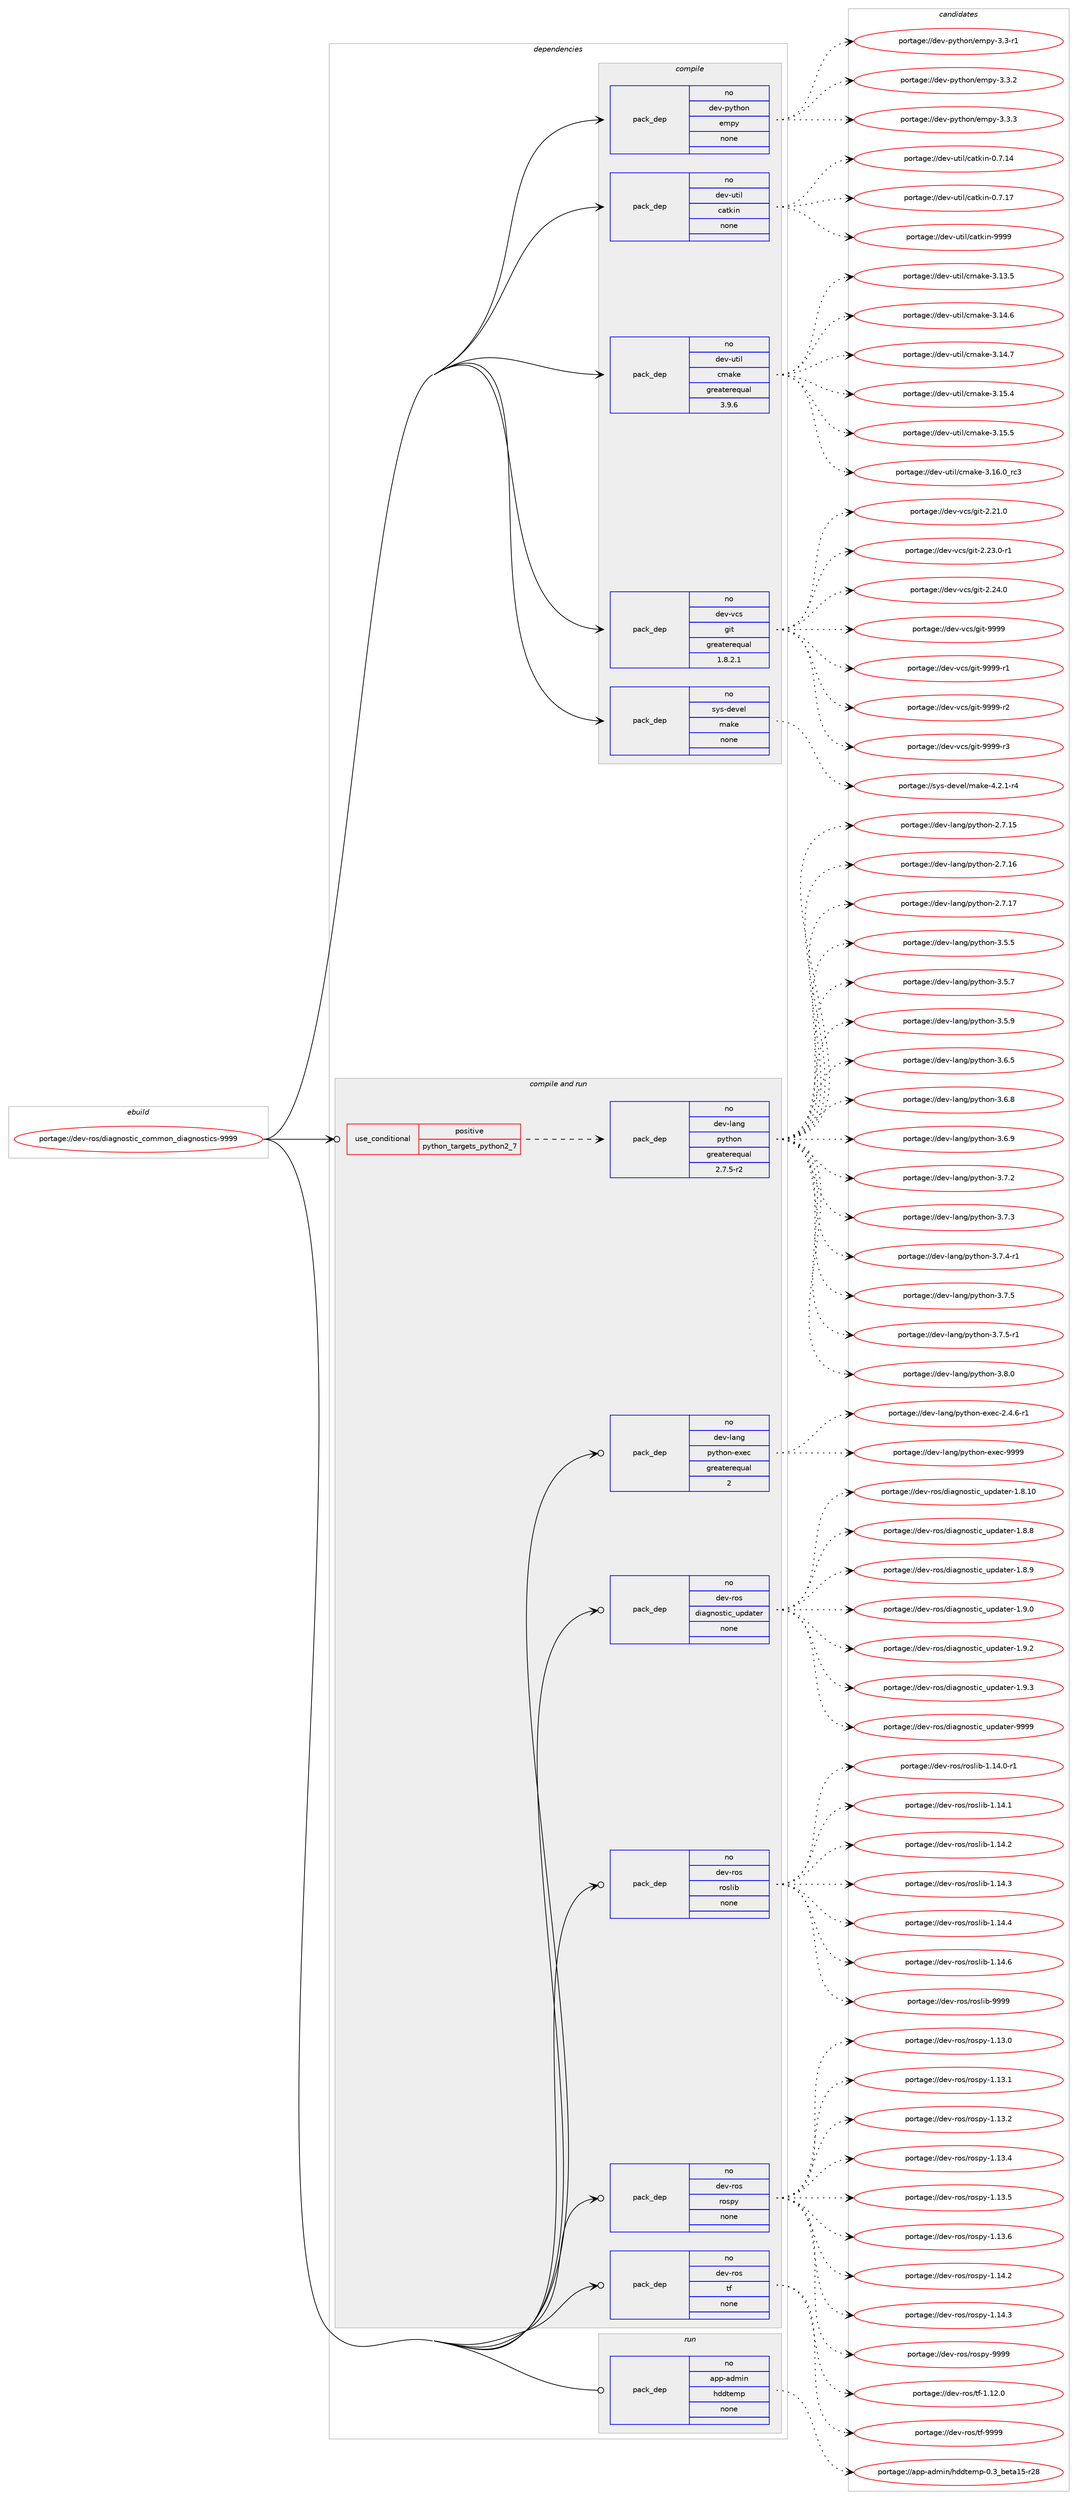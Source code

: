 digraph prolog {

# *************
# Graph options
# *************

newrank=true;
concentrate=true;
compound=true;
graph [rankdir=LR,fontname=Helvetica,fontsize=10,ranksep=1.5];#, ranksep=2.5, nodesep=0.2];
edge  [arrowhead=vee];
node  [fontname=Helvetica,fontsize=10];

# **********
# The ebuild
# **********

subgraph cluster_leftcol {
color=gray;
rank=same;
label=<<i>ebuild</i>>;
id [label="portage://dev-ros/diagnostic_common_diagnostics-9999", color=red, width=4, href="../dev-ros/diagnostic_common_diagnostics-9999.svg"];
}

# ****************
# The dependencies
# ****************

subgraph cluster_midcol {
color=gray;
label=<<i>dependencies</i>>;
subgraph cluster_compile {
fillcolor="#eeeeee";
style=filled;
label=<<i>compile</i>>;
subgraph pack140259 {
dependency186061 [label=<<TABLE BORDER="0" CELLBORDER="1" CELLSPACING="0" CELLPADDING="4" WIDTH="220"><TR><TD ROWSPAN="6" CELLPADDING="30">pack_dep</TD></TR><TR><TD WIDTH="110">no</TD></TR><TR><TD>dev-python</TD></TR><TR><TD>empy</TD></TR><TR><TD>none</TD></TR><TR><TD></TD></TR></TABLE>>, shape=none, color=blue];
}
id:e -> dependency186061:w [weight=20,style="solid",arrowhead="vee"];
subgraph pack140260 {
dependency186062 [label=<<TABLE BORDER="0" CELLBORDER="1" CELLSPACING="0" CELLPADDING="4" WIDTH="220"><TR><TD ROWSPAN="6" CELLPADDING="30">pack_dep</TD></TR><TR><TD WIDTH="110">no</TD></TR><TR><TD>dev-util</TD></TR><TR><TD>catkin</TD></TR><TR><TD>none</TD></TR><TR><TD></TD></TR></TABLE>>, shape=none, color=blue];
}
id:e -> dependency186062:w [weight=20,style="solid",arrowhead="vee"];
subgraph pack140261 {
dependency186063 [label=<<TABLE BORDER="0" CELLBORDER="1" CELLSPACING="0" CELLPADDING="4" WIDTH="220"><TR><TD ROWSPAN="6" CELLPADDING="30">pack_dep</TD></TR><TR><TD WIDTH="110">no</TD></TR><TR><TD>dev-util</TD></TR><TR><TD>cmake</TD></TR><TR><TD>greaterequal</TD></TR><TR><TD>3.9.6</TD></TR></TABLE>>, shape=none, color=blue];
}
id:e -> dependency186063:w [weight=20,style="solid",arrowhead="vee"];
subgraph pack140262 {
dependency186064 [label=<<TABLE BORDER="0" CELLBORDER="1" CELLSPACING="0" CELLPADDING="4" WIDTH="220"><TR><TD ROWSPAN="6" CELLPADDING="30">pack_dep</TD></TR><TR><TD WIDTH="110">no</TD></TR><TR><TD>dev-vcs</TD></TR><TR><TD>git</TD></TR><TR><TD>greaterequal</TD></TR><TR><TD>1.8.2.1</TD></TR></TABLE>>, shape=none, color=blue];
}
id:e -> dependency186064:w [weight=20,style="solid",arrowhead="vee"];
subgraph pack140263 {
dependency186065 [label=<<TABLE BORDER="0" CELLBORDER="1" CELLSPACING="0" CELLPADDING="4" WIDTH="220"><TR><TD ROWSPAN="6" CELLPADDING="30">pack_dep</TD></TR><TR><TD WIDTH="110">no</TD></TR><TR><TD>sys-devel</TD></TR><TR><TD>make</TD></TR><TR><TD>none</TD></TR><TR><TD></TD></TR></TABLE>>, shape=none, color=blue];
}
id:e -> dependency186065:w [weight=20,style="solid",arrowhead="vee"];
}
subgraph cluster_compileandrun {
fillcolor="#eeeeee";
style=filled;
label=<<i>compile and run</i>>;
subgraph cond42372 {
dependency186066 [label=<<TABLE BORDER="0" CELLBORDER="1" CELLSPACING="0" CELLPADDING="4"><TR><TD ROWSPAN="3" CELLPADDING="10">use_conditional</TD></TR><TR><TD>positive</TD></TR><TR><TD>python_targets_python2_7</TD></TR></TABLE>>, shape=none, color=red];
subgraph pack140264 {
dependency186067 [label=<<TABLE BORDER="0" CELLBORDER="1" CELLSPACING="0" CELLPADDING="4" WIDTH="220"><TR><TD ROWSPAN="6" CELLPADDING="30">pack_dep</TD></TR><TR><TD WIDTH="110">no</TD></TR><TR><TD>dev-lang</TD></TR><TR><TD>python</TD></TR><TR><TD>greaterequal</TD></TR><TR><TD>2.7.5-r2</TD></TR></TABLE>>, shape=none, color=blue];
}
dependency186066:e -> dependency186067:w [weight=20,style="dashed",arrowhead="vee"];
}
id:e -> dependency186066:w [weight=20,style="solid",arrowhead="odotvee"];
subgraph pack140265 {
dependency186068 [label=<<TABLE BORDER="0" CELLBORDER="1" CELLSPACING="0" CELLPADDING="4" WIDTH="220"><TR><TD ROWSPAN="6" CELLPADDING="30">pack_dep</TD></TR><TR><TD WIDTH="110">no</TD></TR><TR><TD>dev-lang</TD></TR><TR><TD>python-exec</TD></TR><TR><TD>greaterequal</TD></TR><TR><TD>2</TD></TR></TABLE>>, shape=none, color=blue];
}
id:e -> dependency186068:w [weight=20,style="solid",arrowhead="odotvee"];
subgraph pack140266 {
dependency186069 [label=<<TABLE BORDER="0" CELLBORDER="1" CELLSPACING="0" CELLPADDING="4" WIDTH="220"><TR><TD ROWSPAN="6" CELLPADDING="30">pack_dep</TD></TR><TR><TD WIDTH="110">no</TD></TR><TR><TD>dev-ros</TD></TR><TR><TD>diagnostic_updater</TD></TR><TR><TD>none</TD></TR><TR><TD></TD></TR></TABLE>>, shape=none, color=blue];
}
id:e -> dependency186069:w [weight=20,style="solid",arrowhead="odotvee"];
subgraph pack140267 {
dependency186070 [label=<<TABLE BORDER="0" CELLBORDER="1" CELLSPACING="0" CELLPADDING="4" WIDTH="220"><TR><TD ROWSPAN="6" CELLPADDING="30">pack_dep</TD></TR><TR><TD WIDTH="110">no</TD></TR><TR><TD>dev-ros</TD></TR><TR><TD>roslib</TD></TR><TR><TD>none</TD></TR><TR><TD></TD></TR></TABLE>>, shape=none, color=blue];
}
id:e -> dependency186070:w [weight=20,style="solid",arrowhead="odotvee"];
subgraph pack140268 {
dependency186071 [label=<<TABLE BORDER="0" CELLBORDER="1" CELLSPACING="0" CELLPADDING="4" WIDTH="220"><TR><TD ROWSPAN="6" CELLPADDING="30">pack_dep</TD></TR><TR><TD WIDTH="110">no</TD></TR><TR><TD>dev-ros</TD></TR><TR><TD>rospy</TD></TR><TR><TD>none</TD></TR><TR><TD></TD></TR></TABLE>>, shape=none, color=blue];
}
id:e -> dependency186071:w [weight=20,style="solid",arrowhead="odotvee"];
subgraph pack140269 {
dependency186072 [label=<<TABLE BORDER="0" CELLBORDER="1" CELLSPACING="0" CELLPADDING="4" WIDTH="220"><TR><TD ROWSPAN="6" CELLPADDING="30">pack_dep</TD></TR><TR><TD WIDTH="110">no</TD></TR><TR><TD>dev-ros</TD></TR><TR><TD>tf</TD></TR><TR><TD>none</TD></TR><TR><TD></TD></TR></TABLE>>, shape=none, color=blue];
}
id:e -> dependency186072:w [weight=20,style="solid",arrowhead="odotvee"];
}
subgraph cluster_run {
fillcolor="#eeeeee";
style=filled;
label=<<i>run</i>>;
subgraph pack140270 {
dependency186073 [label=<<TABLE BORDER="0" CELLBORDER="1" CELLSPACING="0" CELLPADDING="4" WIDTH="220"><TR><TD ROWSPAN="6" CELLPADDING="30">pack_dep</TD></TR><TR><TD WIDTH="110">no</TD></TR><TR><TD>app-admin</TD></TR><TR><TD>hddtemp</TD></TR><TR><TD>none</TD></TR><TR><TD></TD></TR></TABLE>>, shape=none, color=blue];
}
id:e -> dependency186073:w [weight=20,style="solid",arrowhead="odot"];
}
}

# **************
# The candidates
# **************

subgraph cluster_choices {
rank=same;
color=gray;
label=<<i>candidates</i>>;

subgraph choice140259 {
color=black;
nodesep=1;
choiceportage1001011184511212111610411111047101109112121455146514511449 [label="portage://dev-python/empy-3.3-r1", color=red, width=4,href="../dev-python/empy-3.3-r1.svg"];
choiceportage1001011184511212111610411111047101109112121455146514650 [label="portage://dev-python/empy-3.3.2", color=red, width=4,href="../dev-python/empy-3.3.2.svg"];
choiceportage1001011184511212111610411111047101109112121455146514651 [label="portage://dev-python/empy-3.3.3", color=red, width=4,href="../dev-python/empy-3.3.3.svg"];
dependency186061:e -> choiceportage1001011184511212111610411111047101109112121455146514511449:w [style=dotted,weight="100"];
dependency186061:e -> choiceportage1001011184511212111610411111047101109112121455146514650:w [style=dotted,weight="100"];
dependency186061:e -> choiceportage1001011184511212111610411111047101109112121455146514651:w [style=dotted,weight="100"];
}
subgraph choice140260 {
color=black;
nodesep=1;
choiceportage1001011184511711610510847999711610710511045484655464952 [label="portage://dev-util/catkin-0.7.14", color=red, width=4,href="../dev-util/catkin-0.7.14.svg"];
choiceportage1001011184511711610510847999711610710511045484655464955 [label="portage://dev-util/catkin-0.7.17", color=red, width=4,href="../dev-util/catkin-0.7.17.svg"];
choiceportage100101118451171161051084799971161071051104557575757 [label="portage://dev-util/catkin-9999", color=red, width=4,href="../dev-util/catkin-9999.svg"];
dependency186062:e -> choiceportage1001011184511711610510847999711610710511045484655464952:w [style=dotted,weight="100"];
dependency186062:e -> choiceportage1001011184511711610510847999711610710511045484655464955:w [style=dotted,weight="100"];
dependency186062:e -> choiceportage100101118451171161051084799971161071051104557575757:w [style=dotted,weight="100"];
}
subgraph choice140261 {
color=black;
nodesep=1;
choiceportage1001011184511711610510847991099710710145514649514653 [label="portage://dev-util/cmake-3.13.5", color=red, width=4,href="../dev-util/cmake-3.13.5.svg"];
choiceportage1001011184511711610510847991099710710145514649524654 [label="portage://dev-util/cmake-3.14.6", color=red, width=4,href="../dev-util/cmake-3.14.6.svg"];
choiceportage1001011184511711610510847991099710710145514649524655 [label="portage://dev-util/cmake-3.14.7", color=red, width=4,href="../dev-util/cmake-3.14.7.svg"];
choiceportage1001011184511711610510847991099710710145514649534652 [label="portage://dev-util/cmake-3.15.4", color=red, width=4,href="../dev-util/cmake-3.15.4.svg"];
choiceportage1001011184511711610510847991099710710145514649534653 [label="portage://dev-util/cmake-3.15.5", color=red, width=4,href="../dev-util/cmake-3.15.5.svg"];
choiceportage1001011184511711610510847991099710710145514649544648951149951 [label="portage://dev-util/cmake-3.16.0_rc3", color=red, width=4,href="../dev-util/cmake-3.16.0_rc3.svg"];
dependency186063:e -> choiceportage1001011184511711610510847991099710710145514649514653:w [style=dotted,weight="100"];
dependency186063:e -> choiceportage1001011184511711610510847991099710710145514649524654:w [style=dotted,weight="100"];
dependency186063:e -> choiceportage1001011184511711610510847991099710710145514649524655:w [style=dotted,weight="100"];
dependency186063:e -> choiceportage1001011184511711610510847991099710710145514649534652:w [style=dotted,weight="100"];
dependency186063:e -> choiceportage1001011184511711610510847991099710710145514649534653:w [style=dotted,weight="100"];
dependency186063:e -> choiceportage1001011184511711610510847991099710710145514649544648951149951:w [style=dotted,weight="100"];
}
subgraph choice140262 {
color=black;
nodesep=1;
choiceportage10010111845118991154710310511645504650494648 [label="portage://dev-vcs/git-2.21.0", color=red, width=4,href="../dev-vcs/git-2.21.0.svg"];
choiceportage100101118451189911547103105116455046505146484511449 [label="portage://dev-vcs/git-2.23.0-r1", color=red, width=4,href="../dev-vcs/git-2.23.0-r1.svg"];
choiceportage10010111845118991154710310511645504650524648 [label="portage://dev-vcs/git-2.24.0", color=red, width=4,href="../dev-vcs/git-2.24.0.svg"];
choiceportage1001011184511899115471031051164557575757 [label="portage://dev-vcs/git-9999", color=red, width=4,href="../dev-vcs/git-9999.svg"];
choiceportage10010111845118991154710310511645575757574511449 [label="portage://dev-vcs/git-9999-r1", color=red, width=4,href="../dev-vcs/git-9999-r1.svg"];
choiceportage10010111845118991154710310511645575757574511450 [label="portage://dev-vcs/git-9999-r2", color=red, width=4,href="../dev-vcs/git-9999-r2.svg"];
choiceportage10010111845118991154710310511645575757574511451 [label="portage://dev-vcs/git-9999-r3", color=red, width=4,href="../dev-vcs/git-9999-r3.svg"];
dependency186064:e -> choiceportage10010111845118991154710310511645504650494648:w [style=dotted,weight="100"];
dependency186064:e -> choiceportage100101118451189911547103105116455046505146484511449:w [style=dotted,weight="100"];
dependency186064:e -> choiceportage10010111845118991154710310511645504650524648:w [style=dotted,weight="100"];
dependency186064:e -> choiceportage1001011184511899115471031051164557575757:w [style=dotted,weight="100"];
dependency186064:e -> choiceportage10010111845118991154710310511645575757574511449:w [style=dotted,weight="100"];
dependency186064:e -> choiceportage10010111845118991154710310511645575757574511450:w [style=dotted,weight="100"];
dependency186064:e -> choiceportage10010111845118991154710310511645575757574511451:w [style=dotted,weight="100"];
}
subgraph choice140263 {
color=black;
nodesep=1;
choiceportage1151211154510010111810110847109971071014552465046494511452 [label="portage://sys-devel/make-4.2.1-r4", color=red, width=4,href="../sys-devel/make-4.2.1-r4.svg"];
dependency186065:e -> choiceportage1151211154510010111810110847109971071014552465046494511452:w [style=dotted,weight="100"];
}
subgraph choice140264 {
color=black;
nodesep=1;
choiceportage10010111845108971101034711212111610411111045504655464953 [label="portage://dev-lang/python-2.7.15", color=red, width=4,href="../dev-lang/python-2.7.15.svg"];
choiceportage10010111845108971101034711212111610411111045504655464954 [label="portage://dev-lang/python-2.7.16", color=red, width=4,href="../dev-lang/python-2.7.16.svg"];
choiceportage10010111845108971101034711212111610411111045504655464955 [label="portage://dev-lang/python-2.7.17", color=red, width=4,href="../dev-lang/python-2.7.17.svg"];
choiceportage100101118451089711010347112121116104111110455146534653 [label="portage://dev-lang/python-3.5.5", color=red, width=4,href="../dev-lang/python-3.5.5.svg"];
choiceportage100101118451089711010347112121116104111110455146534655 [label="portage://dev-lang/python-3.5.7", color=red, width=4,href="../dev-lang/python-3.5.7.svg"];
choiceportage100101118451089711010347112121116104111110455146534657 [label="portage://dev-lang/python-3.5.9", color=red, width=4,href="../dev-lang/python-3.5.9.svg"];
choiceportage100101118451089711010347112121116104111110455146544653 [label="portage://dev-lang/python-3.6.5", color=red, width=4,href="../dev-lang/python-3.6.5.svg"];
choiceportage100101118451089711010347112121116104111110455146544656 [label="portage://dev-lang/python-3.6.8", color=red, width=4,href="../dev-lang/python-3.6.8.svg"];
choiceportage100101118451089711010347112121116104111110455146544657 [label="portage://dev-lang/python-3.6.9", color=red, width=4,href="../dev-lang/python-3.6.9.svg"];
choiceportage100101118451089711010347112121116104111110455146554650 [label="portage://dev-lang/python-3.7.2", color=red, width=4,href="../dev-lang/python-3.7.2.svg"];
choiceportage100101118451089711010347112121116104111110455146554651 [label="portage://dev-lang/python-3.7.3", color=red, width=4,href="../dev-lang/python-3.7.3.svg"];
choiceportage1001011184510897110103471121211161041111104551465546524511449 [label="portage://dev-lang/python-3.7.4-r1", color=red, width=4,href="../dev-lang/python-3.7.4-r1.svg"];
choiceportage100101118451089711010347112121116104111110455146554653 [label="portage://dev-lang/python-3.7.5", color=red, width=4,href="../dev-lang/python-3.7.5.svg"];
choiceportage1001011184510897110103471121211161041111104551465546534511449 [label="portage://dev-lang/python-3.7.5-r1", color=red, width=4,href="../dev-lang/python-3.7.5-r1.svg"];
choiceportage100101118451089711010347112121116104111110455146564648 [label="portage://dev-lang/python-3.8.0", color=red, width=4,href="../dev-lang/python-3.8.0.svg"];
dependency186067:e -> choiceportage10010111845108971101034711212111610411111045504655464953:w [style=dotted,weight="100"];
dependency186067:e -> choiceportage10010111845108971101034711212111610411111045504655464954:w [style=dotted,weight="100"];
dependency186067:e -> choiceportage10010111845108971101034711212111610411111045504655464955:w [style=dotted,weight="100"];
dependency186067:e -> choiceportage100101118451089711010347112121116104111110455146534653:w [style=dotted,weight="100"];
dependency186067:e -> choiceportage100101118451089711010347112121116104111110455146534655:w [style=dotted,weight="100"];
dependency186067:e -> choiceportage100101118451089711010347112121116104111110455146534657:w [style=dotted,weight="100"];
dependency186067:e -> choiceportage100101118451089711010347112121116104111110455146544653:w [style=dotted,weight="100"];
dependency186067:e -> choiceportage100101118451089711010347112121116104111110455146544656:w [style=dotted,weight="100"];
dependency186067:e -> choiceportage100101118451089711010347112121116104111110455146544657:w [style=dotted,weight="100"];
dependency186067:e -> choiceportage100101118451089711010347112121116104111110455146554650:w [style=dotted,weight="100"];
dependency186067:e -> choiceportage100101118451089711010347112121116104111110455146554651:w [style=dotted,weight="100"];
dependency186067:e -> choiceportage1001011184510897110103471121211161041111104551465546524511449:w [style=dotted,weight="100"];
dependency186067:e -> choiceportage100101118451089711010347112121116104111110455146554653:w [style=dotted,weight="100"];
dependency186067:e -> choiceportage1001011184510897110103471121211161041111104551465546534511449:w [style=dotted,weight="100"];
dependency186067:e -> choiceportage100101118451089711010347112121116104111110455146564648:w [style=dotted,weight="100"];
}
subgraph choice140265 {
color=black;
nodesep=1;
choiceportage10010111845108971101034711212111610411111045101120101994550465246544511449 [label="portage://dev-lang/python-exec-2.4.6-r1", color=red, width=4,href="../dev-lang/python-exec-2.4.6-r1.svg"];
choiceportage10010111845108971101034711212111610411111045101120101994557575757 [label="portage://dev-lang/python-exec-9999", color=red, width=4,href="../dev-lang/python-exec-9999.svg"];
dependency186068:e -> choiceportage10010111845108971101034711212111610411111045101120101994550465246544511449:w [style=dotted,weight="100"];
dependency186068:e -> choiceportage10010111845108971101034711212111610411111045101120101994557575757:w [style=dotted,weight="100"];
}
subgraph choice140266 {
color=black;
nodesep=1;
choiceportage10010111845114111115471001059710311011111511610599951171121009711610111445494656464948 [label="portage://dev-ros/diagnostic_updater-1.8.10", color=red, width=4,href="../dev-ros/diagnostic_updater-1.8.10.svg"];
choiceportage100101118451141111154710010597103110111115116105999511711210097116101114454946564656 [label="portage://dev-ros/diagnostic_updater-1.8.8", color=red, width=4,href="../dev-ros/diagnostic_updater-1.8.8.svg"];
choiceportage100101118451141111154710010597103110111115116105999511711210097116101114454946564657 [label="portage://dev-ros/diagnostic_updater-1.8.9", color=red, width=4,href="../dev-ros/diagnostic_updater-1.8.9.svg"];
choiceportage100101118451141111154710010597103110111115116105999511711210097116101114454946574648 [label="portage://dev-ros/diagnostic_updater-1.9.0", color=red, width=4,href="../dev-ros/diagnostic_updater-1.9.0.svg"];
choiceportage100101118451141111154710010597103110111115116105999511711210097116101114454946574650 [label="portage://dev-ros/diagnostic_updater-1.9.2", color=red, width=4,href="../dev-ros/diagnostic_updater-1.9.2.svg"];
choiceportage100101118451141111154710010597103110111115116105999511711210097116101114454946574651 [label="portage://dev-ros/diagnostic_updater-1.9.3", color=red, width=4,href="../dev-ros/diagnostic_updater-1.9.3.svg"];
choiceportage1001011184511411111547100105971031101111151161059995117112100971161011144557575757 [label="portage://dev-ros/diagnostic_updater-9999", color=red, width=4,href="../dev-ros/diagnostic_updater-9999.svg"];
dependency186069:e -> choiceportage10010111845114111115471001059710311011111511610599951171121009711610111445494656464948:w [style=dotted,weight="100"];
dependency186069:e -> choiceportage100101118451141111154710010597103110111115116105999511711210097116101114454946564656:w [style=dotted,weight="100"];
dependency186069:e -> choiceportage100101118451141111154710010597103110111115116105999511711210097116101114454946564657:w [style=dotted,weight="100"];
dependency186069:e -> choiceportage100101118451141111154710010597103110111115116105999511711210097116101114454946574648:w [style=dotted,weight="100"];
dependency186069:e -> choiceportage100101118451141111154710010597103110111115116105999511711210097116101114454946574650:w [style=dotted,weight="100"];
dependency186069:e -> choiceportage100101118451141111154710010597103110111115116105999511711210097116101114454946574651:w [style=dotted,weight="100"];
dependency186069:e -> choiceportage1001011184511411111547100105971031101111151161059995117112100971161011144557575757:w [style=dotted,weight="100"];
}
subgraph choice140267 {
color=black;
nodesep=1;
choiceportage100101118451141111154711411111510810598454946495246484511449 [label="portage://dev-ros/roslib-1.14.0-r1", color=red, width=4,href="../dev-ros/roslib-1.14.0-r1.svg"];
choiceportage10010111845114111115471141111151081059845494649524649 [label="portage://dev-ros/roslib-1.14.1", color=red, width=4,href="../dev-ros/roslib-1.14.1.svg"];
choiceportage10010111845114111115471141111151081059845494649524650 [label="portage://dev-ros/roslib-1.14.2", color=red, width=4,href="../dev-ros/roslib-1.14.2.svg"];
choiceportage10010111845114111115471141111151081059845494649524651 [label="portage://dev-ros/roslib-1.14.3", color=red, width=4,href="../dev-ros/roslib-1.14.3.svg"];
choiceportage10010111845114111115471141111151081059845494649524652 [label="portage://dev-ros/roslib-1.14.4", color=red, width=4,href="../dev-ros/roslib-1.14.4.svg"];
choiceportage10010111845114111115471141111151081059845494649524654 [label="portage://dev-ros/roslib-1.14.6", color=red, width=4,href="../dev-ros/roslib-1.14.6.svg"];
choiceportage1001011184511411111547114111115108105984557575757 [label="portage://dev-ros/roslib-9999", color=red, width=4,href="../dev-ros/roslib-9999.svg"];
dependency186070:e -> choiceportage100101118451141111154711411111510810598454946495246484511449:w [style=dotted,weight="100"];
dependency186070:e -> choiceportage10010111845114111115471141111151081059845494649524649:w [style=dotted,weight="100"];
dependency186070:e -> choiceportage10010111845114111115471141111151081059845494649524650:w [style=dotted,weight="100"];
dependency186070:e -> choiceportage10010111845114111115471141111151081059845494649524651:w [style=dotted,weight="100"];
dependency186070:e -> choiceportage10010111845114111115471141111151081059845494649524652:w [style=dotted,weight="100"];
dependency186070:e -> choiceportage10010111845114111115471141111151081059845494649524654:w [style=dotted,weight="100"];
dependency186070:e -> choiceportage1001011184511411111547114111115108105984557575757:w [style=dotted,weight="100"];
}
subgraph choice140268 {
color=black;
nodesep=1;
choiceportage100101118451141111154711411111511212145494649514648 [label="portage://dev-ros/rospy-1.13.0", color=red, width=4,href="../dev-ros/rospy-1.13.0.svg"];
choiceportage100101118451141111154711411111511212145494649514649 [label="portage://dev-ros/rospy-1.13.1", color=red, width=4,href="../dev-ros/rospy-1.13.1.svg"];
choiceportage100101118451141111154711411111511212145494649514650 [label="portage://dev-ros/rospy-1.13.2", color=red, width=4,href="../dev-ros/rospy-1.13.2.svg"];
choiceportage100101118451141111154711411111511212145494649514652 [label="portage://dev-ros/rospy-1.13.4", color=red, width=4,href="../dev-ros/rospy-1.13.4.svg"];
choiceportage100101118451141111154711411111511212145494649514653 [label="portage://dev-ros/rospy-1.13.5", color=red, width=4,href="../dev-ros/rospy-1.13.5.svg"];
choiceportage100101118451141111154711411111511212145494649514654 [label="portage://dev-ros/rospy-1.13.6", color=red, width=4,href="../dev-ros/rospy-1.13.6.svg"];
choiceportage100101118451141111154711411111511212145494649524650 [label="portage://dev-ros/rospy-1.14.2", color=red, width=4,href="../dev-ros/rospy-1.14.2.svg"];
choiceportage100101118451141111154711411111511212145494649524651 [label="portage://dev-ros/rospy-1.14.3", color=red, width=4,href="../dev-ros/rospy-1.14.3.svg"];
choiceportage10010111845114111115471141111151121214557575757 [label="portage://dev-ros/rospy-9999", color=red, width=4,href="../dev-ros/rospy-9999.svg"];
dependency186071:e -> choiceportage100101118451141111154711411111511212145494649514648:w [style=dotted,weight="100"];
dependency186071:e -> choiceportage100101118451141111154711411111511212145494649514649:w [style=dotted,weight="100"];
dependency186071:e -> choiceportage100101118451141111154711411111511212145494649514650:w [style=dotted,weight="100"];
dependency186071:e -> choiceportage100101118451141111154711411111511212145494649514652:w [style=dotted,weight="100"];
dependency186071:e -> choiceportage100101118451141111154711411111511212145494649514653:w [style=dotted,weight="100"];
dependency186071:e -> choiceportage100101118451141111154711411111511212145494649514654:w [style=dotted,weight="100"];
dependency186071:e -> choiceportage100101118451141111154711411111511212145494649524650:w [style=dotted,weight="100"];
dependency186071:e -> choiceportage100101118451141111154711411111511212145494649524651:w [style=dotted,weight="100"];
dependency186071:e -> choiceportage10010111845114111115471141111151121214557575757:w [style=dotted,weight="100"];
}
subgraph choice140269 {
color=black;
nodesep=1;
choiceportage100101118451141111154711610245494649504648 [label="portage://dev-ros/tf-1.12.0", color=red, width=4,href="../dev-ros/tf-1.12.0.svg"];
choiceportage10010111845114111115471161024557575757 [label="portage://dev-ros/tf-9999", color=red, width=4,href="../dev-ros/tf-9999.svg"];
dependency186072:e -> choiceportage100101118451141111154711610245494649504648:w [style=dotted,weight="100"];
dependency186072:e -> choiceportage10010111845114111115471161024557575757:w [style=dotted,weight="100"];
}
subgraph choice140270 {
color=black;
nodesep=1;
choiceportage97112112459710010910511047104100100116101109112454846519598101116974953451145056 [label="portage://app-admin/hddtemp-0.3_beta15-r28", color=red, width=4,href="../app-admin/hddtemp-0.3_beta15-r28.svg"];
dependency186073:e -> choiceportage97112112459710010910511047104100100116101109112454846519598101116974953451145056:w [style=dotted,weight="100"];
}
}

}
